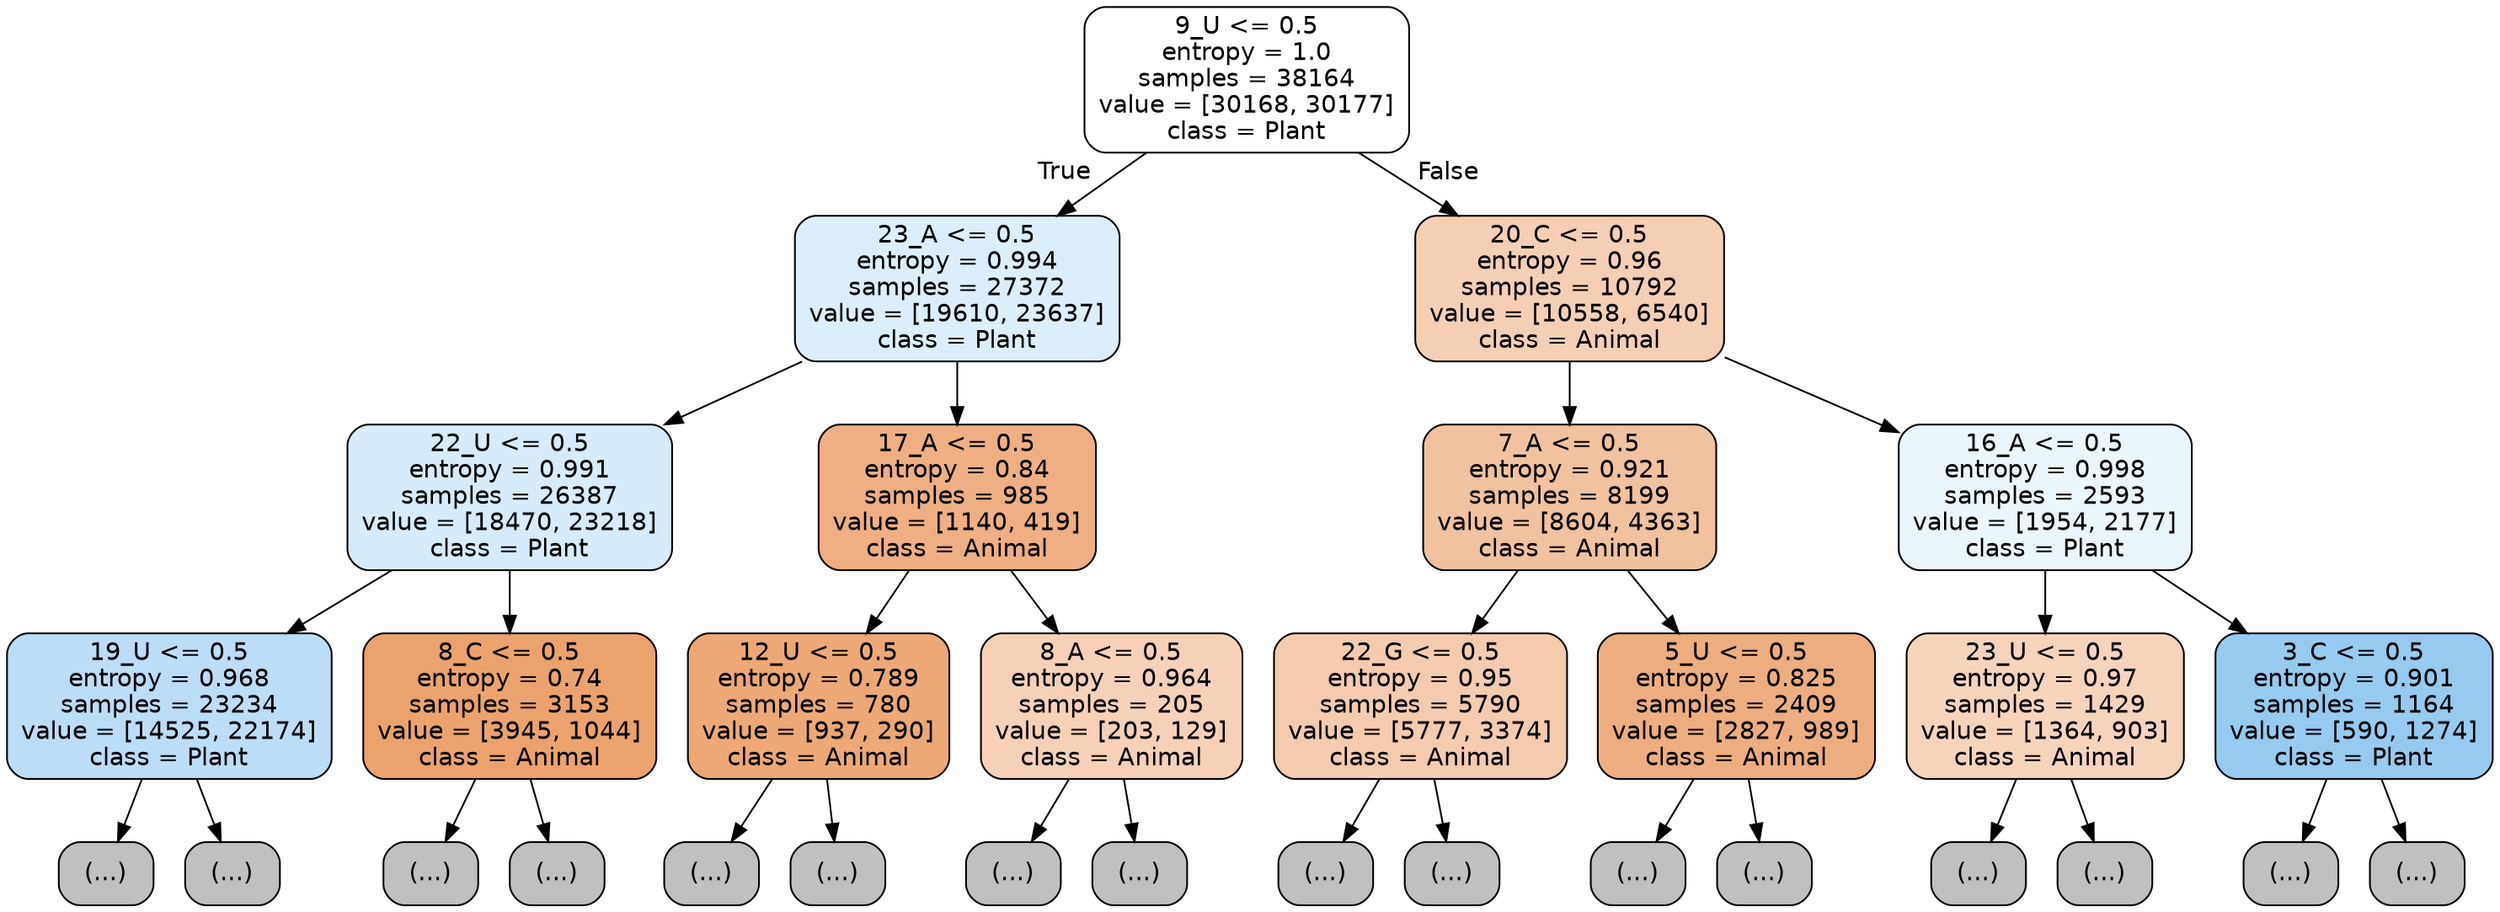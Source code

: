 digraph Tree {
node [shape=box, style="filled, rounded", color="black", fontname="helvetica"] ;
edge [fontname="helvetica"] ;
0 [label="9_U <= 0.5\nentropy = 1.0\nsamples = 38164\nvalue = [30168, 30177]\nclass = Plant", fillcolor="#ffffff"] ;
1 [label="23_A <= 0.5\nentropy = 0.994\nsamples = 27372\nvalue = [19610, 23637]\nclass = Plant", fillcolor="#ddeefb"] ;
0 -> 1 [labeldistance=2.5, labelangle=45, headlabel="True"] ;
2 [label="22_U <= 0.5\nentropy = 0.991\nsamples = 26387\nvalue = [18470, 23218]\nclass = Plant", fillcolor="#d7ebfa"] ;
1 -> 2 ;
3 [label="19_U <= 0.5\nentropy = 0.968\nsamples = 23234\nvalue = [14525, 22174]\nclass = Plant", fillcolor="#bbddf6"] ;
2 -> 3 ;
4 [label="(...)", fillcolor="#C0C0C0"] ;
3 -> 4 ;
7577 [label="(...)", fillcolor="#C0C0C0"] ;
3 -> 7577 ;
10358 [label="8_C <= 0.5\nentropy = 0.74\nsamples = 3153\nvalue = [3945, 1044]\nclass = Animal", fillcolor="#eca26d"] ;
2 -> 10358 ;
10359 [label="(...)", fillcolor="#C0C0C0"] ;
10358 -> 10359 ;
11438 [label="(...)", fillcolor="#C0C0C0"] ;
10358 -> 11438 ;
11709 [label="17_A <= 0.5\nentropy = 0.84\nsamples = 985\nvalue = [1140, 419]\nclass = Animal", fillcolor="#efaf82"] ;
1 -> 11709 ;
11710 [label="12_U <= 0.5\nentropy = 0.789\nsamples = 780\nvalue = [937, 290]\nclass = Animal", fillcolor="#eda876"] ;
11709 -> 11710 ;
11711 [label="(...)", fillcolor="#C0C0C0"] ;
11710 -> 11711 ;
11962 [label="(...)", fillcolor="#C0C0C0"] ;
11710 -> 11962 ;
12081 [label="8_A <= 0.5\nentropy = 0.964\nsamples = 205\nvalue = [203, 129]\nclass = Animal", fillcolor="#f6d1b7"] ;
11709 -> 12081 ;
12082 [label="(...)", fillcolor="#C0C0C0"] ;
12081 -> 12082 ;
12183 [label="(...)", fillcolor="#C0C0C0"] ;
12081 -> 12183 ;
12214 [label="20_C <= 0.5\nentropy = 0.96\nsamples = 10792\nvalue = [10558, 6540]\nclass = Animal", fillcolor="#f5cfb4"] ;
0 -> 12214 [labeldistance=2.5, labelangle=-45, headlabel="False"] ;
12215 [label="7_A <= 0.5\nentropy = 0.921\nsamples = 8199\nvalue = [8604, 4363]\nclass = Animal", fillcolor="#f2c19d"] ;
12214 -> 12215 ;
12216 [label="22_G <= 0.5\nentropy = 0.95\nsamples = 5790\nvalue = [5777, 3374]\nclass = Animal", fillcolor="#f4cbad"] ;
12215 -> 12216 ;
12217 [label="(...)", fillcolor="#C0C0C0"] ;
12216 -> 12217 ;
14602 [label="(...)", fillcolor="#C0C0C0"] ;
12216 -> 14602 ;
14901 [label="5_U <= 0.5\nentropy = 0.825\nsamples = 2409\nvalue = [2827, 989]\nclass = Animal", fillcolor="#eead7e"] ;
12215 -> 14901 ;
14902 [label="(...)", fillcolor="#C0C0C0"] ;
14901 -> 14902 ;
15637 [label="(...)", fillcolor="#C0C0C0"] ;
14901 -> 15637 ;
15860 [label="16_A <= 0.5\nentropy = 0.998\nsamples = 2593\nvalue = [1954, 2177]\nclass = Plant", fillcolor="#ebf5fc"] ;
12214 -> 15860 ;
15861 [label="23_U <= 0.5\nentropy = 0.97\nsamples = 1429\nvalue = [1364, 903]\nclass = Animal", fillcolor="#f6d4bc"] ;
15860 -> 15861 ;
15862 [label="(...)", fillcolor="#C0C0C0"] ;
15861 -> 15862 ;
16657 [label="(...)", fillcolor="#C0C0C0"] ;
15861 -> 16657 ;
16690 [label="3_C <= 0.5\nentropy = 0.901\nsamples = 1164\nvalue = [590, 1274]\nclass = Plant", fillcolor="#95caf1"] ;
15860 -> 16690 ;
16691 [label="(...)", fillcolor="#C0C0C0"] ;
16690 -> 16691 ;
16952 [label="(...)", fillcolor="#C0C0C0"] ;
16690 -> 16952 ;
}